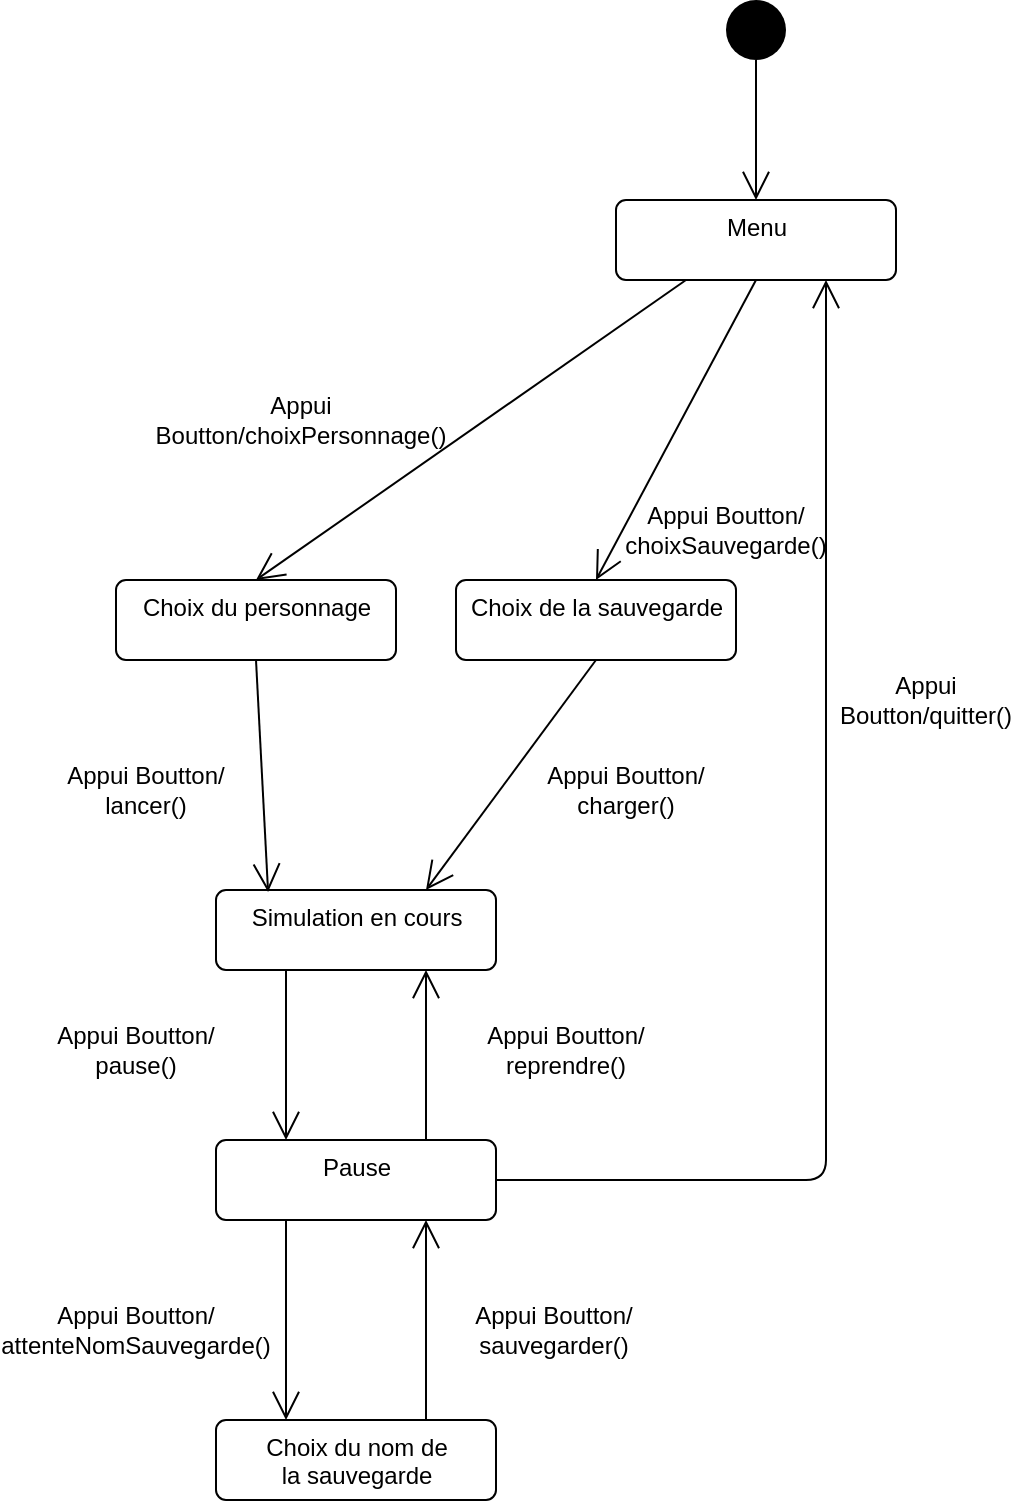 <mxfile version="13.10.5" type="google"><diagram id="OA0JWnJ_tW4lZjHcCD0n" name="Page-1"><mxGraphModel dx="1550" dy="835" grid="1" gridSize="10" guides="1" tooltips="1" connect="1" arrows="1" fold="1" page="1" pageScale="1" pageWidth="827" pageHeight="1169" math="0" shadow="0"><root><mxCell id="0"/><mxCell id="1" parent="0"/><mxCell id="UWRUt_NH-JV2Ofxa3BYY-1" value="" style="ellipse;fillColor=#000000;strokeColor=none;" vertex="1" parent="1"><mxGeometry x="435" y="140" width="30" height="30" as="geometry"/></mxCell><mxCell id="UWRUt_NH-JV2Ofxa3BYY-2" value="Menu" style="html=1;align=center;verticalAlign=top;rounded=1;absoluteArcSize=1;arcSize=10;dashed=0;" vertex="1" parent="1"><mxGeometry x="380" y="240" width="140" height="40" as="geometry"/></mxCell><mxCell id="UWRUt_NH-JV2Ofxa3BYY-3" value="" style="endArrow=open;endFill=1;endSize=12;html=1;entryX=0.5;entryY=0;entryDx=0;entryDy=0;exitX=0.5;exitY=1;exitDx=0;exitDy=0;" edge="1" parent="1" source="UWRUt_NH-JV2Ofxa3BYY-1" target="UWRUt_NH-JV2Ofxa3BYY-2"><mxGeometry width="160" relative="1" as="geometry"><mxPoint x="190" y="200" as="sourcePoint"/><mxPoint x="350" y="200" as="targetPoint"/></mxGeometry></mxCell><mxCell id="UWRUt_NH-JV2Ofxa3BYY-4" value="Simulation en cours" style="html=1;align=center;verticalAlign=top;rounded=1;absoluteArcSize=1;arcSize=10;dashed=0;" vertex="1" parent="1"><mxGeometry x="180" y="585" width="140" height="40" as="geometry"/></mxCell><mxCell id="UWRUt_NH-JV2Ofxa3BYY-5" value="" style="endArrow=open;endFill=1;endSize=12;html=1;entryX=0.186;entryY=0.025;entryDx=0;entryDy=0;exitX=0.5;exitY=1;exitDx=0;exitDy=0;entryPerimeter=0;" edge="1" parent="1" source="UWRUt_NH-JV2Ofxa3BYY-6" target="UWRUt_NH-JV2Ofxa3BYY-4"><mxGeometry width="160" relative="1" as="geometry"><mxPoint x="210" y="430" as="sourcePoint"/><mxPoint x="210" y="520" as="targetPoint"/></mxGeometry></mxCell><mxCell id="UWRUt_NH-JV2Ofxa3BYY-6" value="Choix du personnage" style="html=1;align=center;verticalAlign=top;rounded=1;absoluteArcSize=1;arcSize=10;dashed=0;" vertex="1" parent="1"><mxGeometry x="130" y="430" width="140" height="40" as="geometry"/></mxCell><mxCell id="UWRUt_NH-JV2Ofxa3BYY-7" value="" style="endArrow=open;endFill=1;endSize=12;html=1;entryX=0.5;entryY=0;entryDx=0;entryDy=0;exitX=0.25;exitY=1;exitDx=0;exitDy=0;" edge="1" parent="1" source="UWRUt_NH-JV2Ofxa3BYY-2" target="UWRUt_NH-JV2Ofxa3BYY-6"><mxGeometry width="160" relative="1" as="geometry"><mxPoint x="165" y="470" as="sourcePoint"/><mxPoint x="206.04" y="586" as="targetPoint"/></mxGeometry></mxCell><mxCell id="UWRUt_NH-JV2Ofxa3BYY-8" value="Choix de la sauvegarde" style="html=1;align=center;verticalAlign=top;rounded=1;absoluteArcSize=1;arcSize=10;dashed=0;" vertex="1" parent="1"><mxGeometry x="300" y="430" width="140" height="40" as="geometry"/></mxCell><mxCell id="UWRUt_NH-JV2Ofxa3BYY-9" value="" style="endArrow=open;endFill=1;endSize=12;html=1;entryX=0.5;entryY=0;entryDx=0;entryDy=0;exitX=0.5;exitY=1;exitDx=0;exitDy=0;" edge="1" parent="1" source="UWRUt_NH-JV2Ofxa3BYY-2" target="UWRUt_NH-JV2Ofxa3BYY-8"><mxGeometry width="160" relative="1" as="geometry"><mxPoint x="215" y="310" as="sourcePoint"/><mxPoint x="165" y="430" as="targetPoint"/></mxGeometry></mxCell><mxCell id="UWRUt_NH-JV2Ofxa3BYY-10" value="" style="endArrow=open;endFill=1;endSize=12;html=1;entryX=0.75;entryY=0;entryDx=0;entryDy=0;exitX=0.5;exitY=1;exitDx=0;exitDy=0;" edge="1" parent="1" source="UWRUt_NH-JV2Ofxa3BYY-8" target="UWRUt_NH-JV2Ofxa3BYY-4"><mxGeometry width="160" relative="1" as="geometry"><mxPoint x="285" y="310" as="sourcePoint"/><mxPoint x="330" y="430" as="targetPoint"/></mxGeometry></mxCell><mxCell id="UWRUt_NH-JV2Ofxa3BYY-11" value="Pause" style="html=1;align=center;verticalAlign=top;rounded=1;absoluteArcSize=1;arcSize=10;dashed=0;" vertex="1" parent="1"><mxGeometry x="180" y="710" width="140" height="40" as="geometry"/></mxCell><mxCell id="UWRUt_NH-JV2Ofxa3BYY-12" value="" style="endArrow=open;endFill=1;endSize=12;html=1;entryX=0.25;entryY=0;entryDx=0;entryDy=0;exitX=0.25;exitY=1;exitDx=0;exitDy=0;" edge="1" parent="1" source="UWRUt_NH-JV2Ofxa3BYY-4" target="UWRUt_NH-JV2Ofxa3BYY-11"><mxGeometry width="160" relative="1" as="geometry"><mxPoint x="330" y="470" as="sourcePoint"/><mxPoint x="285" y="585" as="targetPoint"/></mxGeometry></mxCell><mxCell id="UWRUt_NH-JV2Ofxa3BYY-13" value="" style="endArrow=open;endFill=1;endSize=12;html=1;entryX=0.75;entryY=1;entryDx=0;entryDy=0;exitX=0.75;exitY=0;exitDx=0;exitDy=0;" edge="1" parent="1" source="UWRUt_NH-JV2Ofxa3BYY-11" target="UWRUt_NH-JV2Ofxa3BYY-4"><mxGeometry width="160" relative="1" as="geometry"><mxPoint x="250" y="625" as="sourcePoint"/><mxPoint x="250" y="710" as="targetPoint"/></mxGeometry></mxCell><mxCell id="UWRUt_NH-JV2Ofxa3BYY-14" value="&lt;div&gt;Choix du nom de &lt;br&gt;&lt;/div&gt;&lt;div&gt;la sauvegarde&lt;/div&gt;" style="html=1;align=center;verticalAlign=top;rounded=1;absoluteArcSize=1;arcSize=10;dashed=0;" vertex="1" parent="1"><mxGeometry x="180" y="850" width="140" height="40" as="geometry"/></mxCell><mxCell id="UWRUt_NH-JV2Ofxa3BYY-15" value="" style="endArrow=open;endFill=1;endSize=12;html=1;entryX=0.75;entryY=1;entryDx=0;entryDy=0;exitX=0.75;exitY=0;exitDx=0;exitDy=0;" edge="1" parent="1" source="UWRUt_NH-JV2Ofxa3BYY-14" target="UWRUt_NH-JV2Ofxa3BYY-11"><mxGeometry width="160" relative="1" as="geometry"><mxPoint x="290" y="850" as="sourcePoint"/><mxPoint x="290" y="765" as="targetPoint"/></mxGeometry></mxCell><mxCell id="UWRUt_NH-JV2Ofxa3BYY-17" value="" style="endArrow=open;endFill=1;endSize=12;html=1;entryX=0.25;entryY=0;entryDx=0;entryDy=0;exitX=0.25;exitY=1;exitDx=0;exitDy=0;" edge="1" parent="1" source="UWRUt_NH-JV2Ofxa3BYY-11" target="UWRUt_NH-JV2Ofxa3BYY-14"><mxGeometry width="160" relative="1" as="geometry"><mxPoint x="285" y="850" as="sourcePoint"/><mxPoint x="285" y="750" as="targetPoint"/></mxGeometry></mxCell><mxCell id="UWRUt_NH-JV2Ofxa3BYY-19" value="" style="endArrow=open;endFill=1;endSize=12;html=1;exitX=1;exitY=0.5;exitDx=0;exitDy=0;entryX=0.75;entryY=1;entryDx=0;entryDy=0;" edge="1" parent="1" source="UWRUt_NH-JV2Ofxa3BYY-11" target="UWRUt_NH-JV2Ofxa3BYY-2"><mxGeometry width="160" relative="1" as="geometry"><mxPoint x="285" y="710" as="sourcePoint"/><mxPoint x="530" y="550" as="targetPoint"/><Array as="points"><mxPoint x="485" y="730"/></Array></mxGeometry></mxCell><mxCell id="UWRUt_NH-JV2Ofxa3BYY-20" value="Appui Boutton/quitter()" style="text;html=1;strokeColor=none;fillColor=none;align=center;verticalAlign=middle;whiteSpace=wrap;rounded=0;" vertex="1" parent="1"><mxGeometry x="490" y="470" width="90" height="40" as="geometry"/></mxCell><mxCell id="UWRUt_NH-JV2Ofxa3BYY-21" value="Appui Boutton/choixPersonnage()" style="text;html=1;strokeColor=none;fillColor=none;align=center;verticalAlign=middle;whiteSpace=wrap;rounded=0;" vertex="1" parent="1"><mxGeometry x="145" y="330" width="155" height="40" as="geometry"/></mxCell><mxCell id="UWRUt_NH-JV2Ofxa3BYY-22" value="&lt;div&gt;Appui Boutton/&lt;/div&gt;&lt;div&gt;sauvegarder()&lt;/div&gt;" style="text;html=1;strokeColor=none;fillColor=none;align=center;verticalAlign=middle;whiteSpace=wrap;rounded=0;" vertex="1" parent="1"><mxGeometry x="284" y="780" width="130" height="50" as="geometry"/></mxCell><mxCell id="UWRUt_NH-JV2Ofxa3BYY-23" value="&lt;div&gt;Appui Boutton/&lt;/div&gt;&lt;div&gt;attenteNomSauvegarde()&lt;/div&gt;" style="text;html=1;strokeColor=none;fillColor=none;align=center;verticalAlign=middle;whiteSpace=wrap;rounded=0;" vertex="1" parent="1"><mxGeometry x="80" y="770" width="120" height="70" as="geometry"/></mxCell><mxCell id="UWRUt_NH-JV2Ofxa3BYY-25" value="&lt;div&gt;Appui Boutton/&lt;/div&gt;&lt;div&gt;reprendre()&lt;/div&gt;" style="text;html=1;strokeColor=none;fillColor=none;align=center;verticalAlign=middle;whiteSpace=wrap;rounded=0;" vertex="1" parent="1"><mxGeometry x="290" y="640" width="130" height="50" as="geometry"/></mxCell><mxCell id="UWRUt_NH-JV2Ofxa3BYY-26" value="&lt;div&gt;Appui Boutton/&lt;/div&gt;&lt;div&gt;pause()&lt;/div&gt;" style="text;html=1;strokeColor=none;fillColor=none;align=center;verticalAlign=middle;whiteSpace=wrap;rounded=0;" vertex="1" parent="1"><mxGeometry x="75" y="640" width="130" height="50" as="geometry"/></mxCell><mxCell id="UWRUt_NH-JV2Ofxa3BYY-27" value="&lt;div&gt;Appui Boutton/&lt;/div&gt;&lt;div&gt;charger()&lt;/div&gt;" style="text;html=1;strokeColor=none;fillColor=none;align=center;verticalAlign=middle;whiteSpace=wrap;rounded=0;" vertex="1" parent="1"><mxGeometry x="320" y="510" width="130" height="50" as="geometry"/></mxCell><mxCell id="UWRUt_NH-JV2Ofxa3BYY-28" value="&lt;div&gt;Appui Boutton/&lt;/div&gt;&lt;div&gt;lancer()&lt;/div&gt;" style="text;html=1;strokeColor=none;fillColor=none;align=center;verticalAlign=middle;whiteSpace=wrap;rounded=0;" vertex="1" parent="1"><mxGeometry x="80" y="510" width="130" height="50" as="geometry"/></mxCell><mxCell id="UWRUt_NH-JV2Ofxa3BYY-29" value="&lt;div&gt;Appui Boutton/&lt;/div&gt;&lt;div&gt;choixSauvegarde()&lt;/div&gt;" style="text;html=1;strokeColor=none;fillColor=none;align=center;verticalAlign=middle;whiteSpace=wrap;rounded=0;" vertex="1" parent="1"><mxGeometry x="370" y="380" width="130" height="50" as="geometry"/></mxCell></root></mxGraphModel></diagram></mxfile>